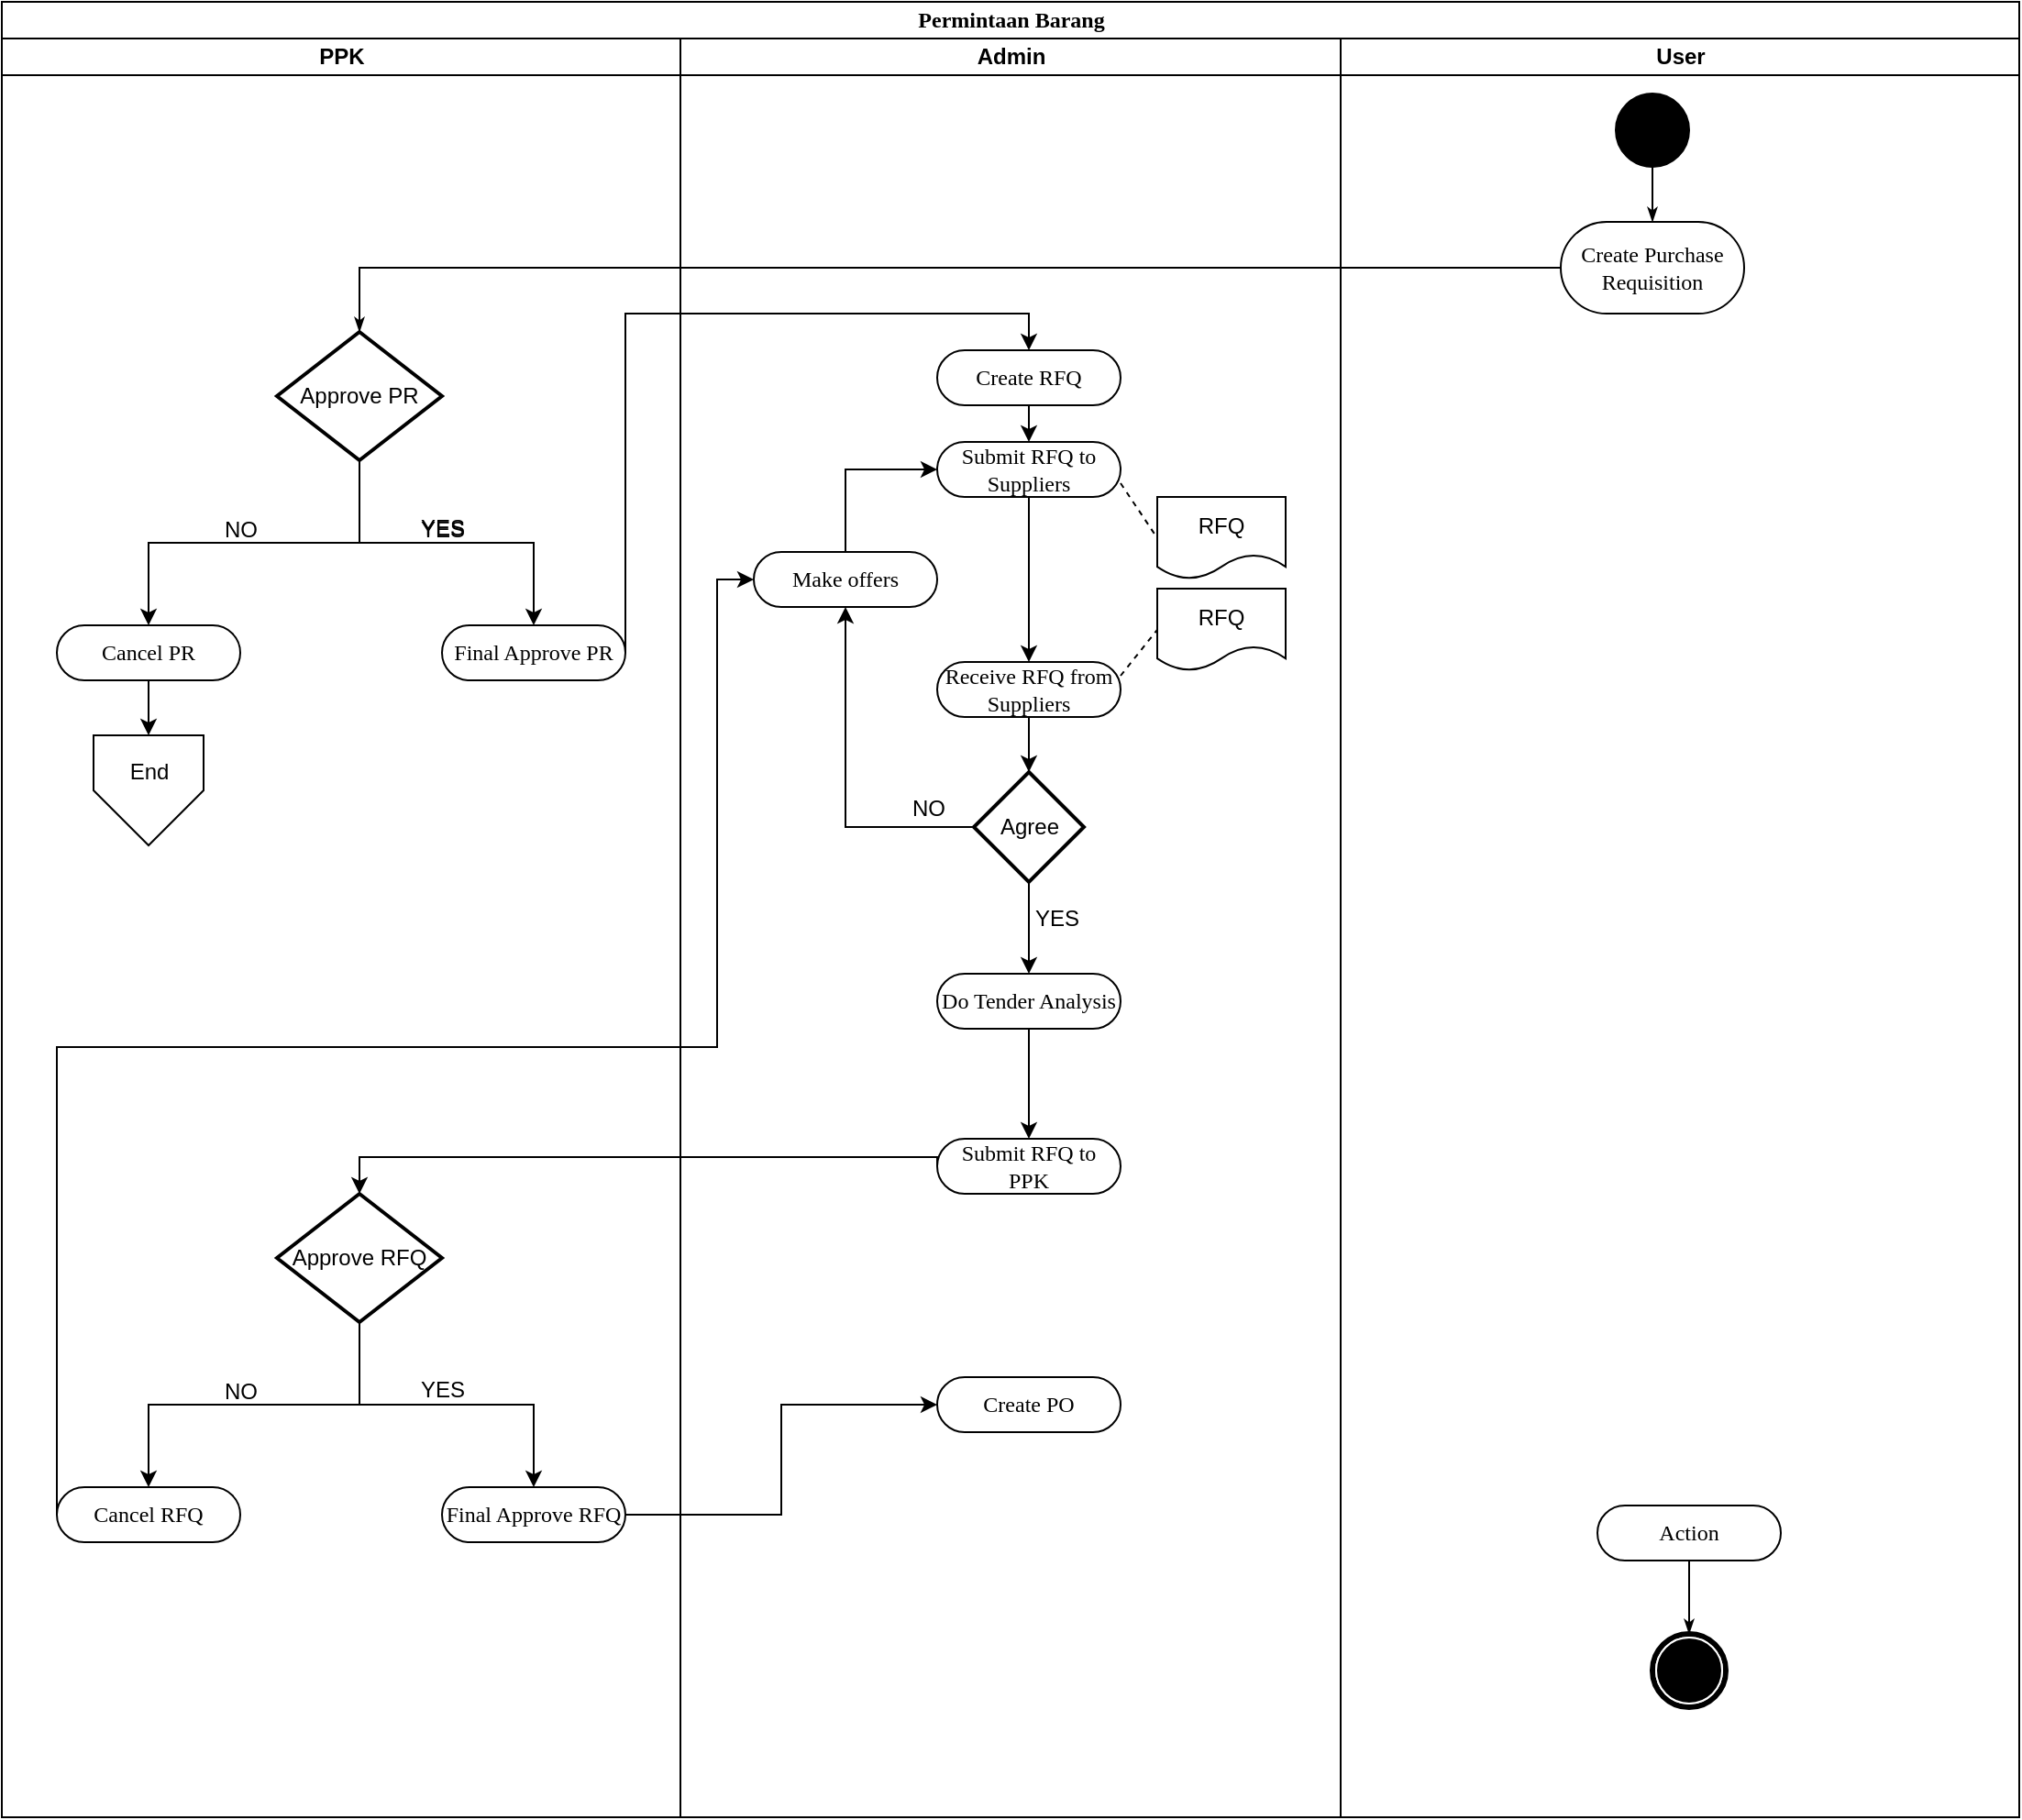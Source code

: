<mxfile version="14.9.2" type="github">
  <diagram name="Page-1" id="0783ab3e-0a74-02c8-0abd-f7b4e66b4bec">
    <mxGraphModel dx="723" dy="402" grid="1" gridSize="10" guides="1" tooltips="1" connect="1" arrows="1" fold="1" page="1" pageScale="1" pageWidth="850" pageHeight="1100" background="none" math="0" shadow="0">
      <root>
        <mxCell id="0" />
        <mxCell id="1" parent="0" />
        <mxCell id="1c1d494c118603dd-1" value="Permintaan Barang" style="swimlane;html=1;childLayout=stackLayout;startSize=20;rounded=0;shadow=0;comic=0;labelBackgroundColor=none;strokeWidth=1;fontFamily=Verdana;fontSize=12;align=center;" parent="1" vertex="1">
          <mxGeometry x="40" y="20" width="1100" height="990" as="geometry" />
        </mxCell>
        <mxCell id="1c1d494c118603dd-2" value="PPK" style="swimlane;html=1;startSize=20;" parent="1c1d494c118603dd-1" vertex="1">
          <mxGeometry y="20" width="370" height="970" as="geometry" />
        </mxCell>
        <mxCell id="RlAB5I8TvOhal_wCDAfg-9" style="edgeStyle=orthogonalEdgeStyle;rounded=0;orthogonalLoop=1;jettySize=auto;html=1;exitX=0.5;exitY=1;exitDx=0;exitDy=0;exitPerimeter=0;entryX=0.5;entryY=0;entryDx=0;entryDy=0;" parent="1c1d494c118603dd-2" source="RlAB5I8TvOhal_wCDAfg-1" target="RlAB5I8TvOhal_wCDAfg-5" edge="1">
          <mxGeometry relative="1" as="geometry" />
        </mxCell>
        <mxCell id="RlAB5I8TvOhal_wCDAfg-11" style="edgeStyle=orthogonalEdgeStyle;rounded=0;orthogonalLoop=1;jettySize=auto;html=1;exitX=0.5;exitY=1;exitDx=0;exitDy=0;exitPerimeter=0;entryX=0.5;entryY=0;entryDx=0;entryDy=0;" parent="1c1d494c118603dd-2" source="RlAB5I8TvOhal_wCDAfg-1" target="RlAB5I8TvOhal_wCDAfg-6" edge="1">
          <mxGeometry relative="1" as="geometry" />
        </mxCell>
        <mxCell id="RlAB5I8TvOhal_wCDAfg-1" value="Approve PR" style="strokeWidth=2;html=1;shape=mxgraph.flowchart.decision;whiteSpace=wrap;" parent="1c1d494c118603dd-2" vertex="1">
          <mxGeometry x="150" y="160" width="90" height="70" as="geometry" />
        </mxCell>
        <mxCell id="gLysrJErBNc5DkfK_gQ7-21" style="edgeStyle=orthogonalEdgeStyle;rounded=0;orthogonalLoop=1;jettySize=auto;html=1;exitX=0.5;exitY=1;exitDx=0;exitDy=0;entryX=0.5;entryY=0;entryDx=0;entryDy=0;" edge="1" parent="1c1d494c118603dd-2" source="RlAB5I8TvOhal_wCDAfg-6" target="gLysrJErBNc5DkfK_gQ7-19">
          <mxGeometry relative="1" as="geometry" />
        </mxCell>
        <mxCell id="RlAB5I8TvOhal_wCDAfg-6" value="Cancel PR" style="rounded=1;whiteSpace=wrap;html=1;shadow=0;comic=0;labelBackgroundColor=none;strokeWidth=1;fontFamily=Verdana;fontSize=12;align=center;arcSize=50;" parent="1c1d494c118603dd-2" vertex="1">
          <mxGeometry x="30" y="320" width="100" height="30" as="geometry" />
        </mxCell>
        <mxCell id="RlAB5I8TvOhal_wCDAfg-5" value="Final Approve PR" style="rounded=1;whiteSpace=wrap;html=1;shadow=0;comic=0;labelBackgroundColor=none;strokeWidth=1;fontFamily=Verdana;fontSize=12;align=center;arcSize=50;" parent="1c1d494c118603dd-2" vertex="1">
          <mxGeometry x="240" y="320" width="100" height="30" as="geometry" />
        </mxCell>
        <mxCell id="RlAB5I8TvOhal_wCDAfg-12" value="YES" style="text;html=1;align=center;verticalAlign=middle;resizable=0;points=[];autosize=1;strokeColor=none;" parent="1c1d494c118603dd-2" vertex="1">
          <mxGeometry x="220" y="257" width="40" height="20" as="geometry" />
        </mxCell>
        <mxCell id="gLysrJErBNc5DkfK_gQ7-5" value="Approve RFQ" style="strokeWidth=2;html=1;shape=mxgraph.flowchart.decision;whiteSpace=wrap;" vertex="1" parent="1c1d494c118603dd-2">
          <mxGeometry x="150" y="630" width="90" height="70" as="geometry" />
        </mxCell>
        <mxCell id="gLysrJErBNc5DkfK_gQ7-6" value="Cancel RFQ" style="rounded=1;whiteSpace=wrap;html=1;shadow=0;comic=0;labelBackgroundColor=none;strokeWidth=1;fontFamily=Verdana;fontSize=12;align=center;arcSize=50;" vertex="1" parent="1c1d494c118603dd-2">
          <mxGeometry x="30" y="790" width="100" height="30" as="geometry" />
        </mxCell>
        <mxCell id="gLysrJErBNc5DkfK_gQ7-4" style="edgeStyle=orthogonalEdgeStyle;rounded=0;orthogonalLoop=1;jettySize=auto;html=1;exitX=0.5;exitY=1;exitDx=0;exitDy=0;exitPerimeter=0;entryX=0.5;entryY=0;entryDx=0;entryDy=0;" edge="1" parent="1c1d494c118603dd-2" source="gLysrJErBNc5DkfK_gQ7-5" target="gLysrJErBNc5DkfK_gQ7-6">
          <mxGeometry relative="1" as="geometry" />
        </mxCell>
        <mxCell id="gLysrJErBNc5DkfK_gQ7-7" value="Final Approve RFQ" style="rounded=1;whiteSpace=wrap;html=1;shadow=0;comic=0;labelBackgroundColor=none;strokeWidth=1;fontFamily=Verdana;fontSize=12;align=center;arcSize=50;" vertex="1" parent="1c1d494c118603dd-2">
          <mxGeometry x="240" y="790" width="100" height="30" as="geometry" />
        </mxCell>
        <mxCell id="gLysrJErBNc5DkfK_gQ7-3" style="edgeStyle=orthogonalEdgeStyle;rounded=0;orthogonalLoop=1;jettySize=auto;html=1;exitX=0.5;exitY=1;exitDx=0;exitDy=0;exitPerimeter=0;entryX=0.5;entryY=0;entryDx=0;entryDy=0;" edge="1" parent="1c1d494c118603dd-2" source="gLysrJErBNc5DkfK_gQ7-5" target="gLysrJErBNc5DkfK_gQ7-7">
          <mxGeometry relative="1" as="geometry" />
        </mxCell>
        <mxCell id="gLysrJErBNc5DkfK_gQ7-8" value="YES" style="text;html=1;align=center;verticalAlign=middle;resizable=0;points=[];autosize=1;strokeColor=none;" vertex="1" parent="1c1d494c118603dd-2">
          <mxGeometry x="220" y="727" width="40" height="20" as="geometry" />
        </mxCell>
        <mxCell id="gLysrJErBNc5DkfK_gQ7-9" value="NO" style="text;html=1;align=center;verticalAlign=middle;resizable=0;points=[];autosize=1;strokeColor=none;" vertex="1" parent="1c1d494c118603dd-2">
          <mxGeometry x="115" y="728" width="30" height="20" as="geometry" />
        </mxCell>
        <mxCell id="gLysrJErBNc5DkfK_gQ7-19" value="" style="verticalLabelPosition=bottom;verticalAlign=top;html=1;shape=offPageConnector;rounded=0;size=0.5;" vertex="1" parent="1c1d494c118603dd-2">
          <mxGeometry x="50" y="380" width="60" height="60" as="geometry" />
        </mxCell>
        <mxCell id="gLysrJErBNc5DkfK_gQ7-14" style="edgeStyle=orthogonalEdgeStyle;rounded=0;orthogonalLoop=1;jettySize=auto;html=1;exitX=0;exitY=0.5;exitDx=0;exitDy=0;entryX=0.5;entryY=0;entryDx=0;entryDy=0;entryPerimeter=0;" edge="1" parent="1c1d494c118603dd-1" source="gLysrJErBNc5DkfK_gQ7-1" target="gLysrJErBNc5DkfK_gQ7-5">
          <mxGeometry relative="1" as="geometry">
            <Array as="points">
              <mxPoint x="510" y="630" />
              <mxPoint x="195" y="630" />
            </Array>
          </mxGeometry>
        </mxCell>
        <mxCell id="gLysrJErBNc5DkfK_gQ7-15" style="edgeStyle=orthogonalEdgeStyle;rounded=0;orthogonalLoop=1;jettySize=auto;html=1;exitX=1;exitY=0.5;exitDx=0;exitDy=0;entryX=0;entryY=0.5;entryDx=0;entryDy=0;" edge="1" parent="1c1d494c118603dd-1" source="gLysrJErBNc5DkfK_gQ7-7" target="gLysrJErBNc5DkfK_gQ7-10">
          <mxGeometry relative="1" as="geometry" />
        </mxCell>
        <mxCell id="1c1d494c118603dd-3" value="Admin" style="swimlane;html=1;startSize=20;" parent="1c1d494c118603dd-1" vertex="1">
          <mxGeometry x="370" y="20" width="360" height="970" as="geometry" />
        </mxCell>
        <mxCell id="RlAB5I8TvOhal_wCDAfg-20" style="edgeStyle=orthogonalEdgeStyle;rounded=0;orthogonalLoop=1;jettySize=auto;html=1;exitX=0.5;exitY=1;exitDx=0;exitDy=0;" parent="1c1d494c118603dd-3" source="1c1d494c118603dd-7" target="RlAB5I8TvOhal_wCDAfg-19" edge="1">
          <mxGeometry relative="1" as="geometry" />
        </mxCell>
        <mxCell id="1c1d494c118603dd-7" value="Submit RFQ to Suppliers" style="rounded=1;whiteSpace=wrap;html=1;shadow=0;comic=0;labelBackgroundColor=none;strokeWidth=1;fontFamily=Verdana;fontSize=12;align=center;arcSize=50;" parent="1c1d494c118603dd-3" vertex="1">
          <mxGeometry x="140" y="220" width="100" height="30" as="geometry" />
        </mxCell>
        <mxCell id="RlAB5I8TvOhal_wCDAfg-17" value="RFQ" style="shape=document;whiteSpace=wrap;html=1;boundedLbl=1;" parent="1c1d494c118603dd-3" vertex="1">
          <mxGeometry x="260" y="250" width="70" height="44.8" as="geometry" />
        </mxCell>
        <mxCell id="RlAB5I8TvOhal_wCDAfg-18" value="" style="endArrow=none;dashed=1;html=1;entryX=0;entryY=0.5;entryDx=0;entryDy=0;exitX=1;exitY=0.75;exitDx=0;exitDy=0;" parent="1c1d494c118603dd-3" source="1c1d494c118603dd-7" target="RlAB5I8TvOhal_wCDAfg-17" edge="1">
          <mxGeometry width="50" height="50" relative="1" as="geometry">
            <mxPoint x="100" y="370" as="sourcePoint" />
            <mxPoint x="150" y="320" as="targetPoint" />
          </mxGeometry>
        </mxCell>
        <mxCell id="gLysrJErBNc5DkfK_gQ7-27" style="edgeStyle=orthogonalEdgeStyle;rounded=0;orthogonalLoop=1;jettySize=auto;html=1;exitX=0.5;exitY=1;exitDx=0;exitDy=0;entryX=0.5;entryY=0;entryDx=0;entryDy=0;entryPerimeter=0;" edge="1" parent="1c1d494c118603dd-3" source="RlAB5I8TvOhal_wCDAfg-19" target="gLysrJErBNc5DkfK_gQ7-25">
          <mxGeometry relative="1" as="geometry" />
        </mxCell>
        <mxCell id="RlAB5I8TvOhal_wCDAfg-19" value="Receive RFQ from Suppliers" style="rounded=1;whiteSpace=wrap;html=1;shadow=0;comic=0;labelBackgroundColor=none;strokeWidth=1;fontFamily=Verdana;fontSize=12;align=center;arcSize=50;" parent="1c1d494c118603dd-3" vertex="1">
          <mxGeometry x="140" y="340" width="100" height="30" as="geometry" />
        </mxCell>
        <mxCell id="RlAB5I8TvOhal_wCDAfg-25" style="edgeStyle=orthogonalEdgeStyle;rounded=0;orthogonalLoop=1;jettySize=auto;html=1;exitX=0.5;exitY=1;exitDx=0;exitDy=0;entryX=0.5;entryY=0;entryDx=0;entryDy=0;" parent="1c1d494c118603dd-3" source="RlAB5I8TvOhal_wCDAfg-23" target="1c1d494c118603dd-7" edge="1">
          <mxGeometry relative="1" as="geometry" />
        </mxCell>
        <mxCell id="RlAB5I8TvOhal_wCDAfg-23" value="Create RFQ" style="rounded=1;whiteSpace=wrap;html=1;shadow=0;comic=0;labelBackgroundColor=none;strokeWidth=1;fontFamily=Verdana;fontSize=12;align=center;arcSize=50;" parent="1c1d494c118603dd-3" vertex="1">
          <mxGeometry x="140" y="170" width="100" height="30" as="geometry" />
        </mxCell>
        <mxCell id="gLysrJErBNc5DkfK_gQ7-1" value="Submit RFQ to PPK" style="rounded=1;whiteSpace=wrap;html=1;shadow=0;comic=0;labelBackgroundColor=none;strokeWidth=1;fontFamily=Verdana;fontSize=12;align=center;arcSize=50;" vertex="1" parent="1c1d494c118603dd-3">
          <mxGeometry x="140" y="600" width="100" height="30" as="geometry" />
        </mxCell>
        <mxCell id="gLysrJErBNc5DkfK_gQ7-10" value="Create PO" style="rounded=1;whiteSpace=wrap;html=1;shadow=0;comic=0;labelBackgroundColor=none;strokeWidth=1;fontFamily=Verdana;fontSize=12;align=center;arcSize=50;" vertex="1" parent="1c1d494c118603dd-3">
          <mxGeometry x="140" y="730" width="100" height="30" as="geometry" />
        </mxCell>
        <mxCell id="gLysrJErBNc5DkfK_gQ7-13" style="edgeStyle=orthogonalEdgeStyle;rounded=0;orthogonalLoop=1;jettySize=auto;html=1;exitX=0.5;exitY=1;exitDx=0;exitDy=0;entryX=0.5;entryY=0;entryDx=0;entryDy=0;" edge="1" parent="1c1d494c118603dd-3" source="gLysrJErBNc5DkfK_gQ7-11" target="gLysrJErBNc5DkfK_gQ7-1">
          <mxGeometry relative="1" as="geometry" />
        </mxCell>
        <mxCell id="gLysrJErBNc5DkfK_gQ7-11" value="Do Tender Analysis" style="rounded=1;whiteSpace=wrap;html=1;shadow=0;comic=0;labelBackgroundColor=none;strokeWidth=1;fontFamily=Verdana;fontSize=12;align=center;arcSize=50;" vertex="1" parent="1c1d494c118603dd-3">
          <mxGeometry x="140" y="510" width="100" height="30" as="geometry" />
        </mxCell>
        <mxCell id="gLysrJErBNc5DkfK_gQ7-26" style="edgeStyle=orthogonalEdgeStyle;rounded=0;orthogonalLoop=1;jettySize=auto;html=1;exitX=0.5;exitY=1;exitDx=0;exitDy=0;exitPerimeter=0;entryX=0.5;entryY=0;entryDx=0;entryDy=0;" edge="1" parent="1c1d494c118603dd-3" source="gLysrJErBNc5DkfK_gQ7-25" target="gLysrJErBNc5DkfK_gQ7-11">
          <mxGeometry relative="1" as="geometry" />
        </mxCell>
        <mxCell id="gLysrJErBNc5DkfK_gQ7-49" style="edgeStyle=orthogonalEdgeStyle;rounded=0;orthogonalLoop=1;jettySize=auto;html=1;exitX=0;exitY=0.5;exitDx=0;exitDy=0;exitPerimeter=0;entryX=0.5;entryY=1;entryDx=0;entryDy=0;" edge="1" parent="1c1d494c118603dd-3" source="gLysrJErBNc5DkfK_gQ7-25" target="gLysrJErBNc5DkfK_gQ7-44">
          <mxGeometry relative="1" as="geometry" />
        </mxCell>
        <mxCell id="gLysrJErBNc5DkfK_gQ7-25" value="" style="strokeWidth=2;html=1;shape=mxgraph.flowchart.decision;whiteSpace=wrap;" vertex="1" parent="1c1d494c118603dd-3">
          <mxGeometry x="160" y="400" width="60" height="60" as="geometry" />
        </mxCell>
        <mxCell id="gLysrJErBNc5DkfK_gQ7-24" value="Agree" style="text;html=1;align=center;verticalAlign=middle;resizable=0;points=[];autosize=1;strokeColor=none;" vertex="1" parent="1c1d494c118603dd-3">
          <mxGeometry x="165" y="420" width="50" height="20" as="geometry" />
        </mxCell>
        <mxCell id="gLysrJErBNc5DkfK_gQ7-50" style="edgeStyle=orthogonalEdgeStyle;rounded=0;orthogonalLoop=1;jettySize=auto;html=1;exitX=0.5;exitY=0;exitDx=0;exitDy=0;entryX=0;entryY=0.5;entryDx=0;entryDy=0;" edge="1" parent="1c1d494c118603dd-3" source="gLysrJErBNc5DkfK_gQ7-44" target="1c1d494c118603dd-7">
          <mxGeometry relative="1" as="geometry" />
        </mxCell>
        <mxCell id="gLysrJErBNc5DkfK_gQ7-44" value="Make offers" style="rounded=1;whiteSpace=wrap;html=1;shadow=0;comic=0;labelBackgroundColor=none;strokeWidth=1;fontFamily=Verdana;fontSize=12;align=center;arcSize=50;" vertex="1" parent="1c1d494c118603dd-3">
          <mxGeometry x="40" y="280" width="100" height="30" as="geometry" />
        </mxCell>
        <mxCell id="gLysrJErBNc5DkfK_gQ7-47" value="NO" style="text;html=1;align=center;verticalAlign=middle;resizable=0;points=[];autosize=1;strokeColor=none;" vertex="1" parent="1c1d494c118603dd-3">
          <mxGeometry x="120" y="410" width="30" height="20" as="geometry" />
        </mxCell>
        <mxCell id="1c1d494c118603dd-4" value="User" style="swimlane;html=1;startSize=20;" parent="1c1d494c118603dd-1" vertex="1">
          <mxGeometry x="730" y="20" width="370" height="970" as="geometry" />
        </mxCell>
        <mxCell id="1c1d494c118603dd-27" style="edgeStyle=orthogonalEdgeStyle;rounded=0;html=1;labelBackgroundColor=none;startArrow=none;startFill=0;startSize=5;endArrow=classicThin;endFill=1;endSize=5;jettySize=auto;orthogonalLoop=1;strokeWidth=1;fontFamily=Verdana;fontSize=12" parent="1c1d494c118603dd-4" source="60571a20871a0731-4" target="60571a20871a0731-8" edge="1">
          <mxGeometry relative="1" as="geometry" />
        </mxCell>
        <mxCell id="60571a20871a0731-4" value="" style="ellipse;whiteSpace=wrap;html=1;rounded=0;shadow=0;comic=0;labelBackgroundColor=none;strokeWidth=1;fillColor=#000000;fontFamily=Verdana;fontSize=12;align=center;" parent="1c1d494c118603dd-4" vertex="1">
          <mxGeometry x="150" y="30" width="40" height="40" as="geometry" />
        </mxCell>
        <mxCell id="60571a20871a0731-8" value="Create Purchase Requisition" style="rounded=1;whiteSpace=wrap;html=1;shadow=0;comic=0;labelBackgroundColor=none;strokeWidth=1;fontFamily=Verdana;fontSize=12;align=center;arcSize=50;" parent="1c1d494c118603dd-4" vertex="1">
          <mxGeometry x="120" y="100" width="100" height="50" as="geometry" />
        </mxCell>
        <mxCell id="1c1d494c118603dd-45" style="edgeStyle=none;rounded=0;html=1;labelBackgroundColor=none;startArrow=none;startFill=0;startSize=5;endArrow=classicThin;endFill=1;endSize=5;jettySize=auto;orthogonalLoop=1;strokeWidth=1;fontFamily=Verdana;fontSize=12" parent="1c1d494c118603dd-4" source="1c1d494c118603dd-19" target="60571a20871a0731-5" edge="1">
          <mxGeometry relative="1" as="geometry" />
        </mxCell>
        <mxCell id="1c1d494c118603dd-19" value="Action" style="rounded=1;whiteSpace=wrap;html=1;shadow=0;comic=0;labelBackgroundColor=none;strokeWidth=1;fontFamily=Verdana;fontSize=12;align=center;arcSize=50;" parent="1c1d494c118603dd-4" vertex="1">
          <mxGeometry x="140" y="800" width="100" height="30" as="geometry" />
        </mxCell>
        <mxCell id="60571a20871a0731-5" value="" style="shape=mxgraph.bpmn.shape;html=1;verticalLabelPosition=bottom;labelBackgroundColor=#ffffff;verticalAlign=top;perimeter=ellipsePerimeter;outline=end;symbol=terminate;rounded=0;shadow=0;comic=0;strokeWidth=1;fontFamily=Verdana;fontSize=12;align=center;" parent="1c1d494c118603dd-4" vertex="1">
          <mxGeometry x="170" y="870" width="40" height="40" as="geometry" />
        </mxCell>
        <mxCell id="1c1d494c118603dd-28" style="edgeStyle=orthogonalEdgeStyle;rounded=0;html=1;entryX=0.5;entryY=0;labelBackgroundColor=none;startArrow=none;startFill=0;startSize=5;endArrow=classicThin;endFill=1;endSize=5;jettySize=auto;orthogonalLoop=1;strokeWidth=1;fontFamily=Verdana;fontSize=12;entryDx=0;entryDy=0;entryPerimeter=0;" parent="1c1d494c118603dd-1" source="60571a20871a0731-8" target="RlAB5I8TvOhal_wCDAfg-1" edge="1">
          <mxGeometry relative="1" as="geometry">
            <Array as="points">
              <mxPoint x="195" y="145" />
            </Array>
            <mxPoint x="140" y="240" as="targetPoint" />
          </mxGeometry>
        </mxCell>
        <mxCell id="RlAB5I8TvOhal_wCDAfg-24" style="edgeStyle=orthogonalEdgeStyle;rounded=0;orthogonalLoop=1;jettySize=auto;html=1;exitX=1;exitY=0.5;exitDx=0;exitDy=0;entryX=0.5;entryY=0;entryDx=0;entryDy=0;" parent="1c1d494c118603dd-1" source="RlAB5I8TvOhal_wCDAfg-5" target="RlAB5I8TvOhal_wCDAfg-23" edge="1">
          <mxGeometry relative="1" as="geometry">
            <Array as="points">
              <mxPoint x="340" y="170" />
              <mxPoint x="560" y="170" />
            </Array>
          </mxGeometry>
        </mxCell>
        <mxCell id="gLysrJErBNc5DkfK_gQ7-51" style="edgeStyle=orthogonalEdgeStyle;rounded=0;orthogonalLoop=1;jettySize=auto;html=1;exitX=0;exitY=0.5;exitDx=0;exitDy=0;entryX=0;entryY=0.5;entryDx=0;entryDy=0;" edge="1" parent="1c1d494c118603dd-1" source="gLysrJErBNc5DkfK_gQ7-6" target="gLysrJErBNc5DkfK_gQ7-44">
          <mxGeometry relative="1" as="geometry">
            <Array as="points">
              <mxPoint x="30" y="570" />
              <mxPoint x="390" y="570" />
              <mxPoint x="390" y="315" />
            </Array>
          </mxGeometry>
        </mxCell>
        <mxCell id="RlAB5I8TvOhal_wCDAfg-13" value="NO" style="text;html=1;align=center;verticalAlign=middle;resizable=0;points=[];autosize=1;strokeColor=none;" parent="1" vertex="1">
          <mxGeometry x="155" y="298" width="30" height="20" as="geometry" />
        </mxCell>
        <mxCell id="RlAB5I8TvOhal_wCDAfg-21" value="RFQ" style="shape=document;whiteSpace=wrap;html=1;boundedLbl=1;" parent="1" vertex="1">
          <mxGeometry x="670" y="340" width="70" height="44.8" as="geometry" />
        </mxCell>
        <mxCell id="RlAB5I8TvOhal_wCDAfg-22" value="" style="endArrow=none;dashed=1;html=1;entryX=0;entryY=0.5;entryDx=0;entryDy=0;exitX=1;exitY=0.25;exitDx=0;exitDy=0;" parent="1" source="RlAB5I8TvOhal_wCDAfg-19" target="RlAB5I8TvOhal_wCDAfg-21" edge="1">
          <mxGeometry width="50" height="50" relative="1" as="geometry">
            <mxPoint x="640" y="390" as="sourcePoint" />
            <mxPoint x="150" y="370" as="targetPoint" />
          </mxGeometry>
        </mxCell>
        <mxCell id="gLysrJErBNc5DkfK_gQ7-20" value="End" style="text;html=1;align=center;verticalAlign=middle;resizable=0;points=[];autosize=1;strokeColor=none;" vertex="1" parent="1">
          <mxGeometry x="100" y="430" width="40" height="20" as="geometry" />
        </mxCell>
        <mxCell id="gLysrJErBNc5DkfK_gQ7-46" value="YES" style="text;html=1;align=center;verticalAlign=middle;resizable=0;points=[];autosize=1;strokeColor=none;" vertex="1" parent="1">
          <mxGeometry x="260" y="298" width="40" height="20" as="geometry" />
        </mxCell>
        <mxCell id="gLysrJErBNc5DkfK_gQ7-48" value="YES" style="text;html=1;align=center;verticalAlign=middle;resizable=0;points=[];autosize=1;strokeColor=none;" vertex="1" parent="1">
          <mxGeometry x="595" y="510" width="40" height="20" as="geometry" />
        </mxCell>
      </root>
    </mxGraphModel>
  </diagram>
</mxfile>
